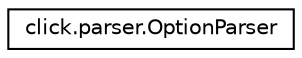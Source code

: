 digraph "Graphical Class Hierarchy"
{
 // LATEX_PDF_SIZE
  edge [fontname="Helvetica",fontsize="10",labelfontname="Helvetica",labelfontsize="10"];
  node [fontname="Helvetica",fontsize="10",shape=record];
  rankdir="LR";
  Node0 [label="click.parser.OptionParser",height=0.2,width=0.4,color="black", fillcolor="white", style="filled",URL="$classclick_1_1parser_1_1OptionParser.html",tooltip=" "];
}
